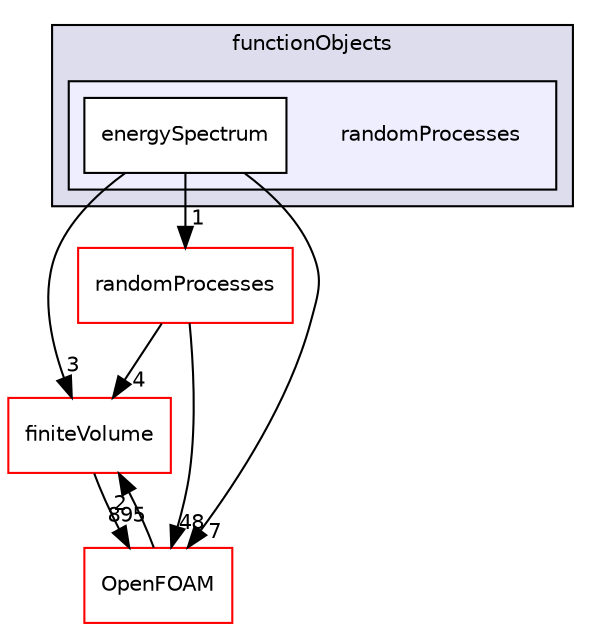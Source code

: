 digraph "src/functionObjects/randomProcesses" {
  bgcolor=transparent;
  compound=true
  node [ fontsize="10", fontname="Helvetica"];
  edge [ labelfontsize="10", labelfontname="Helvetica"];
  subgraph clusterdir_de23f6d4f0962ea995903f5110543226 {
    graph [ bgcolor="#ddddee", pencolor="black", label="functionObjects" fontname="Helvetica", fontsize="10", URL="dir_de23f6d4f0962ea995903f5110543226.html"]
  subgraph clusterdir_5565e328b84a9b745fee094845bb587b {
    graph [ bgcolor="#eeeeff", pencolor="black", label="" URL="dir_5565e328b84a9b745fee094845bb587b.html"];
    dir_5565e328b84a9b745fee094845bb587b [shape=plaintext label="randomProcesses"];
    dir_7c2ca630980bc4a99f9f559730a3d35a [shape=box label="energySpectrum" color="black" fillcolor="white" style="filled" URL="dir_7c2ca630980bc4a99f9f559730a3d35a.html"];
  }
  }
  dir_9bd15774b555cf7259a6fa18f99fe99b [shape=box label="finiteVolume" color="red" URL="dir_9bd15774b555cf7259a6fa18f99fe99b.html"];
  dir_6992af9b03f6fc22ea45caf98ff89caa [shape=box label="randomProcesses" color="red" URL="dir_6992af9b03f6fc22ea45caf98ff89caa.html"];
  dir_c5473ff19b20e6ec4dfe5c310b3778a8 [shape=box label="OpenFOAM" color="red" URL="dir_c5473ff19b20e6ec4dfe5c310b3778a8.html"];
  dir_9bd15774b555cf7259a6fa18f99fe99b->dir_c5473ff19b20e6ec4dfe5c310b3778a8 [headlabel="895", labeldistance=1.5 headhref="dir_000814_002151.html"];
  dir_7c2ca630980bc4a99f9f559730a3d35a->dir_9bd15774b555cf7259a6fa18f99fe99b [headlabel="3", labeldistance=1.5 headhref="dir_001359_000814.html"];
  dir_7c2ca630980bc4a99f9f559730a3d35a->dir_6992af9b03f6fc22ea45caf98ff89caa [headlabel="1", labeldistance=1.5 headhref="dir_001359_001541.html"];
  dir_7c2ca630980bc4a99f9f559730a3d35a->dir_c5473ff19b20e6ec4dfe5c310b3778a8 [headlabel="7", labeldistance=1.5 headhref="dir_001359_002151.html"];
  dir_6992af9b03f6fc22ea45caf98ff89caa->dir_9bd15774b555cf7259a6fa18f99fe99b [headlabel="4", labeldistance=1.5 headhref="dir_001541_000814.html"];
  dir_6992af9b03f6fc22ea45caf98ff89caa->dir_c5473ff19b20e6ec4dfe5c310b3778a8 [headlabel="48", labeldistance=1.5 headhref="dir_001541_002151.html"];
  dir_c5473ff19b20e6ec4dfe5c310b3778a8->dir_9bd15774b555cf7259a6fa18f99fe99b [headlabel="2", labeldistance=1.5 headhref="dir_002151_000814.html"];
}

